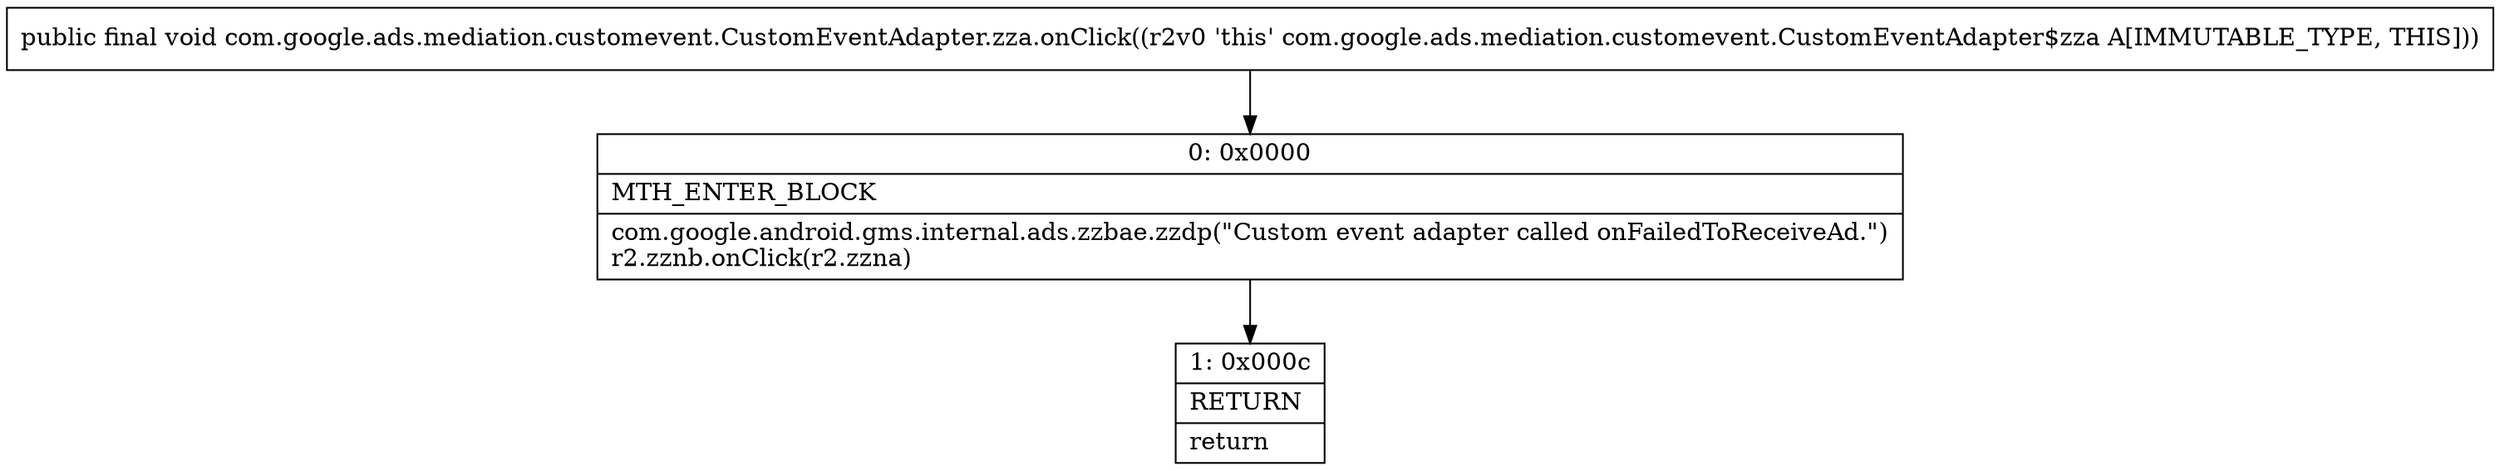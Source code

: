 digraph "CFG forcom.google.ads.mediation.customevent.CustomEventAdapter.zza.onClick()V" {
Node_0 [shape=record,label="{0\:\ 0x0000|MTH_ENTER_BLOCK\l|com.google.android.gms.internal.ads.zzbae.zzdp(\"Custom event adapter called onFailedToReceiveAd.\")\lr2.zznb.onClick(r2.zzna)\l}"];
Node_1 [shape=record,label="{1\:\ 0x000c|RETURN\l|return\l}"];
MethodNode[shape=record,label="{public final void com.google.ads.mediation.customevent.CustomEventAdapter.zza.onClick((r2v0 'this' com.google.ads.mediation.customevent.CustomEventAdapter$zza A[IMMUTABLE_TYPE, THIS])) }"];
MethodNode -> Node_0;
Node_0 -> Node_1;
}

